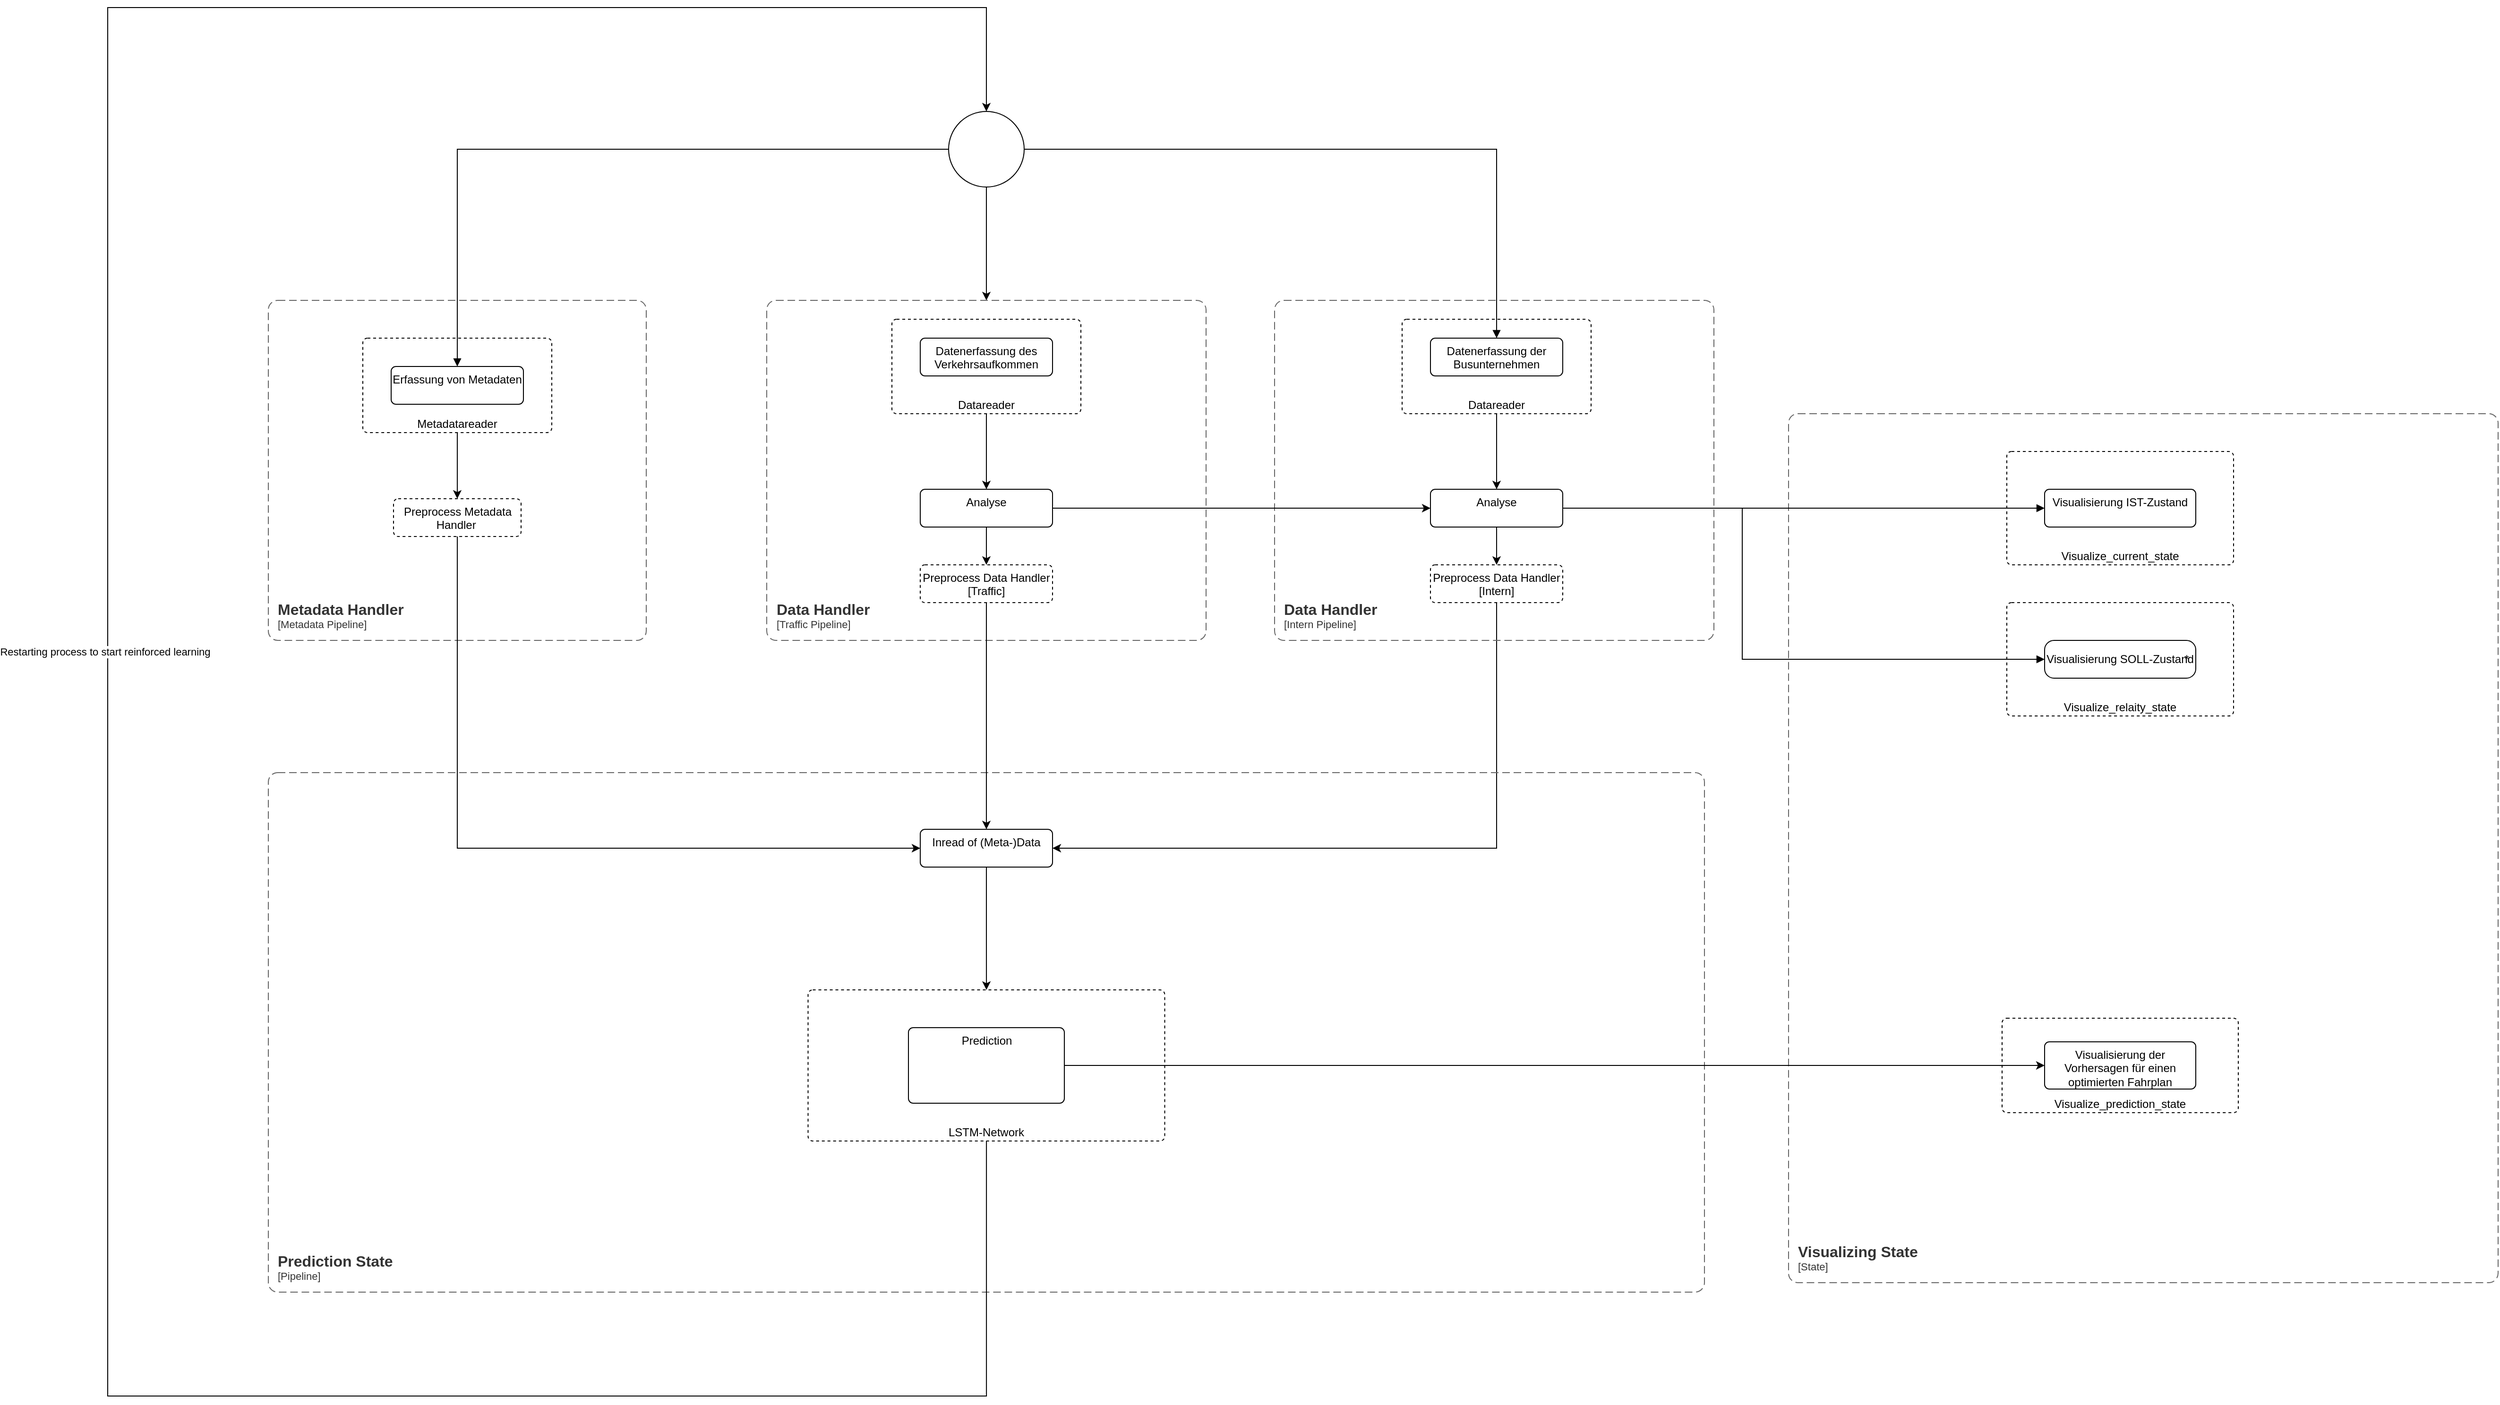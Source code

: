 <mxfile version="21.8.0" type="github">
  <diagram name="Page-1" id="e7e014a7-5840-1c2e-5031-d8a46d1fe8dd">
    <mxGraphModel dx="2459" dy="1360" grid="1" gridSize="10" guides="1" tooltips="1" connect="1" arrows="1" fold="1" page="1" pageScale="1" pageWidth="1169" pageHeight="826" background="none" math="0" shadow="0">
      <root>
        <mxCell id="0" />
        <mxCell id="1" parent="0" />
        <mxCell id="w7YyvavCYf3SFJFXQR49-45" value="Datenerfassung der Busunternehmen" style="html=1;align=center;verticalAlign=top;rounded=1;absoluteArcSize=1;arcSize=10;dashed=0;whiteSpace=wrap;" vertex="1" parent="1">
          <mxGeometry x="790" y="320" width="140" height="40" as="geometry" />
        </mxCell>
        <mxCell id="w7YyvavCYf3SFJFXQR49-46" value="Erfassung von Metadaten" style="html=1;align=center;verticalAlign=top;rounded=1;absoluteArcSize=1;arcSize=10;dashed=0;whiteSpace=wrap;" vertex="1" parent="1">
          <mxGeometry x="-310" y="350" width="140" height="40" as="geometry" />
        </mxCell>
        <mxCell id="w7YyvavCYf3SFJFXQR49-67" value="" style="edgeStyle=orthogonalEdgeStyle;rounded=0;orthogonalLoop=1;jettySize=auto;html=1;" edge="1" parent="1" source="w7YyvavCYf3SFJFXQR49-48" target="w7YyvavCYf3SFJFXQR49-49">
          <mxGeometry relative="1" as="geometry" />
        </mxCell>
        <mxCell id="w7YyvavCYf3SFJFXQR49-75" value="" style="edgeStyle=orthogonalEdgeStyle;rounded=0;orthogonalLoop=1;jettySize=auto;html=1;entryX=0.5;entryY=0;entryDx=0;entryDy=0;" edge="1" parent="1" source="w7YyvavCYf3SFJFXQR49-47" target="w7YyvavCYf3SFJFXQR49-70">
          <mxGeometry relative="1" as="geometry">
            <mxPoint x="380" y="560" as="targetPoint" />
          </mxGeometry>
        </mxCell>
        <mxCell id="w7YyvavCYf3SFJFXQR49-47" value="Metadatareader" style="html=1;align=center;verticalAlign=bottom;rounded=1;absoluteArcSize=1;arcSize=10;dashed=1;whiteSpace=wrap;fillColor=none;" vertex="1" parent="1">
          <mxGeometry x="-340" y="320" width="200" height="100" as="geometry" />
        </mxCell>
        <mxCell id="w7YyvavCYf3SFJFXQR49-48" value="Datareader" style="html=1;align=center;verticalAlign=bottom;rounded=1;absoluteArcSize=1;arcSize=10;dashed=1;whiteSpace=wrap;fillColor=none;" vertex="1" parent="1">
          <mxGeometry x="760" y="300" width="200" height="100" as="geometry" />
        </mxCell>
        <mxCell id="w7YyvavCYf3SFJFXQR49-78" value="" style="edgeStyle=orthogonalEdgeStyle;rounded=0;orthogonalLoop=1;jettySize=auto;html=1;" edge="1" parent="1" source="w7YyvavCYf3SFJFXQR49-49" target="w7YyvavCYf3SFJFXQR49-50">
          <mxGeometry relative="1" as="geometry" />
        </mxCell>
        <mxCell id="w7YyvavCYf3SFJFXQR49-49" value="Analyse" style="html=1;align=center;verticalAlign=top;rounded=1;absoluteArcSize=1;arcSize=10;dashed=0;whiteSpace=wrap;" vertex="1" parent="1">
          <mxGeometry x="790" y="480" width="140" height="40" as="geometry" />
        </mxCell>
        <mxCell id="w7YyvavCYf3SFJFXQR49-82" value="" style="edgeStyle=orthogonalEdgeStyle;rounded=0;orthogonalLoop=1;jettySize=auto;html=1;entryX=1;entryY=0.5;entryDx=0;entryDy=0;" edge="1" parent="1" source="w7YyvavCYf3SFJFXQR49-50" target="w7YyvavCYf3SFJFXQR49-77">
          <mxGeometry relative="1" as="geometry">
            <mxPoint x="670" y="850" as="targetPoint" />
            <Array as="points">
              <mxPoint x="860" y="860" />
            </Array>
          </mxGeometry>
        </mxCell>
        <mxCell id="w7YyvavCYf3SFJFXQR49-50" value="Preprocess Data Handler&lt;br&gt;[Intern]" style="html=1;align=center;verticalAlign=top;rounded=1;absoluteArcSize=1;arcSize=10;dashed=1;whiteSpace=wrap;" vertex="1" parent="1">
          <mxGeometry x="790" y="560" width="140" height="40" as="geometry" />
        </mxCell>
        <object placeholders="1" c4Name="Data Handler" c4Type="" c4Application="Intern Pipeline" label="&lt;font style=&quot;font-size: 16px&quot;&gt;&lt;b&gt;&lt;div style=&quot;text-align: left&quot;&gt;%c4Name%&lt;/div&gt;&lt;/b&gt;&lt;/font&gt;&lt;div style=&quot;text-align: left&quot;&gt;[%c4Application%]&lt;/div&gt;" id="w7YyvavCYf3SFJFXQR49-51">
          <mxCell style="rounded=1;fontSize=11;whiteSpace=wrap;html=1;dashed=1;arcSize=20;fillColor=none;strokeColor=#666666;fontColor=#333333;labelBackgroundColor=none;align=left;verticalAlign=bottom;labelBorderColor=none;spacingTop=0;spacing=10;dashPattern=8 4;metaEdit=1;rotatable=0;perimeter=rectanglePerimeter;noLabel=0;labelPadding=0;allowArrows=0;connectable=0;expand=0;recursiveResize=0;editable=1;pointerEvents=0;absoluteArcSize=1;points=[[0.25,0,0],[0.5,0,0],[0.75,0,0],[1,0.25,0],[1,0.5,0],[1,0.75,0],[0.75,1,0],[0.5,1,0],[0.25,1,0],[0,0.75,0],[0,0.5,0],[0,0.25,0]];" vertex="1" parent="1">
            <mxGeometry x="625" y="280" width="465" height="360" as="geometry" />
          </mxCell>
        </object>
        <object placeholders="1" c4Name="Metadata Handler" c4Type="ContainerScopeBoundary" c4Application="Metadata Pipeline" label="&lt;font style=&quot;font-size: 16px&quot;&gt;&lt;b&gt;&lt;div style=&quot;text-align: left&quot;&gt;%c4Name%&lt;/div&gt;&lt;/b&gt;&lt;/font&gt;&lt;div style=&quot;text-align: left&quot;&gt;[%c4Application%]&lt;/div&gt;" id="w7YyvavCYf3SFJFXQR49-52">
          <mxCell style="rounded=1;fontSize=11;whiteSpace=wrap;html=1;dashed=1;arcSize=20;fillColor=none;strokeColor=#666666;fontColor=#333333;labelBackgroundColor=none;align=left;verticalAlign=bottom;labelBorderColor=none;spacingTop=0;spacing=10;dashPattern=8 4;metaEdit=1;rotatable=0;perimeter=rectanglePerimeter;noLabel=0;labelPadding=0;allowArrows=0;connectable=0;expand=0;recursiveResize=0;editable=1;pointerEvents=0;absoluteArcSize=1;points=[[0.25,0,0],[0.5,0,0],[0.75,0,0],[1,0.25,0],[1,0.5,0],[1,0.75,0],[0.75,1,0],[0.5,1,0],[0.25,1,0],[0,0.75,0],[0,0.5,0],[0,0.25,0]];" vertex="1" parent="1">
            <mxGeometry x="-440" y="280" width="400" height="360" as="geometry" />
          </mxCell>
        </object>
        <mxCell id="w7YyvavCYf3SFJFXQR49-53" value="" style="endArrow=block;endFill=1;html=1;edgeStyle=orthogonalEdgeStyle;align=left;verticalAlign=top;rounded=0;entryX=0.5;entryY=0;entryDx=0;entryDy=0;exitX=0;exitY=0.5;exitDx=0;exitDy=0;" edge="1" parent="1" source="w7YyvavCYf3SFJFXQR49-89" target="w7YyvavCYf3SFJFXQR49-46">
          <mxGeometry x="-1" relative="1" as="geometry">
            <mxPoint x="250" y="120" as="sourcePoint" />
            <mxPoint x="400" y="270" as="targetPoint" />
            <Array as="points">
              <mxPoint x="-240" y="120" />
            </Array>
          </mxGeometry>
        </mxCell>
        <mxCell id="w7YyvavCYf3SFJFXQR49-55" value="" style="endArrow=block;endFill=1;html=1;edgeStyle=orthogonalEdgeStyle;align=left;verticalAlign=top;rounded=0;exitX=1;exitY=0.5;exitDx=0;exitDy=0;entryX=0.5;entryY=0;entryDx=0;entryDy=0;" edge="1" parent="1" source="w7YyvavCYf3SFJFXQR49-89" target="w7YyvavCYf3SFJFXQR49-45">
          <mxGeometry x="-1" relative="1" as="geometry">
            <mxPoint x="625" y="120" as="sourcePoint" />
            <mxPoint x="860" y="280" as="targetPoint" />
          </mxGeometry>
        </mxCell>
        <object placeholders="1" c4Name="Visualizing State" c4Type="ContainerScopeBoundary" c4Application="State" label="&lt;font style=&quot;font-size: 16px&quot;&gt;&lt;b&gt;&lt;div style=&quot;text-align: left&quot;&gt;%c4Name%&lt;/div&gt;&lt;/b&gt;&lt;/font&gt;&lt;div style=&quot;text-align: left&quot;&gt;[%c4Application%]&lt;/div&gt;" id="w7YyvavCYf3SFJFXQR49-58">
          <mxCell style="rounded=1;fontSize=11;whiteSpace=wrap;html=1;dashed=1;arcSize=20;fillColor=none;strokeColor=#666666;fontColor=#333333;labelBackgroundColor=none;align=left;verticalAlign=bottom;labelBorderColor=none;spacingTop=0;spacing=10;dashPattern=8 4;metaEdit=1;rotatable=0;perimeter=rectanglePerimeter;noLabel=0;labelPadding=0;allowArrows=0;connectable=0;expand=0;recursiveResize=0;editable=1;pointerEvents=0;absoluteArcSize=1;points=[[0.25,0,0],[0.5,0,0],[0.75,0,0],[1,0.25,0],[1,0.5,0],[1,0.75,0],[0.75,1,0],[0.5,1,0],[0.25,1,0],[0,0.75,0],[0,0.5,0],[0,0.25,0]];" vertex="1" parent="1">
            <mxGeometry x="1169" y="400" width="751" height="920" as="geometry" />
          </mxCell>
        </object>
        <mxCell id="w7YyvavCYf3SFJFXQR49-59" value="" style="endArrow=block;endFill=1;html=1;edgeStyle=orthogonalEdgeStyle;align=left;verticalAlign=top;rounded=0;exitX=1;exitY=0.5;exitDx=0;exitDy=0;" edge="1" parent="1" source="w7YyvavCYf3SFJFXQR49-49">
          <mxGeometry x="-1" relative="1" as="geometry">
            <mxPoint x="970" y="620" as="sourcePoint" />
            <mxPoint x="1440" y="500" as="targetPoint" />
          </mxGeometry>
        </mxCell>
        <mxCell id="w7YyvavCYf3SFJFXQR49-66" style="edgeStyle=orthogonalEdgeStyle;rounded=0;orthogonalLoop=1;jettySize=auto;html=1;exitX=1;exitY=0.5;exitDx=0;exitDy=0;" edge="1" parent="1" source="w7YyvavCYf3SFJFXQR49-61">
          <mxGeometry relative="1" as="geometry">
            <mxPoint x="1580.263" y="500.105" as="targetPoint" />
          </mxGeometry>
        </mxCell>
        <mxCell id="w7YyvavCYf3SFJFXQR49-61" value="Visualisierung IST-Zustand" style="html=1;align=center;verticalAlign=top;rounded=1;absoluteArcSize=1;arcSize=10;dashed=0;whiteSpace=wrap;" vertex="1" parent="1">
          <mxGeometry x="1440" y="480" width="160" height="40" as="geometry" />
        </mxCell>
        <mxCell id="w7YyvavCYf3SFJFXQR49-62" value="" style="endArrow=block;endFill=1;html=1;edgeStyle=orthogonalEdgeStyle;align=left;verticalAlign=top;rounded=0;" edge="1" parent="1">
          <mxGeometry x="-0.875" y="-40" relative="1" as="geometry">
            <mxPoint x="1120" y="500" as="sourcePoint" />
            <mxPoint x="1440" y="660" as="targetPoint" />
            <Array as="points">
              <mxPoint x="1120" y="660" />
              <mxPoint x="1440" y="660" />
            </Array>
            <mxPoint y="1" as="offset" />
          </mxGeometry>
        </mxCell>
        <mxCell id="w7YyvavCYf3SFJFXQR49-68" value="Visualize_current_state" style="html=1;align=center;verticalAlign=bottom;rounded=1;absoluteArcSize=1;arcSize=10;dashed=1;whiteSpace=wrap;fillColor=none;" vertex="1" parent="1">
          <mxGeometry x="1400" y="440" width="240" height="120" as="geometry" />
        </mxCell>
        <mxCell id="w7YyvavCYf3SFJFXQR49-69" value="Visualize_relaity_state" style="html=1;align=center;verticalAlign=bottom;rounded=1;absoluteArcSize=1;arcSize=10;dashed=1;whiteSpace=wrap;fillColor=none;" vertex="1" parent="1">
          <mxGeometry x="1400" y="600" width="240" height="120" as="geometry" />
        </mxCell>
        <mxCell id="w7YyvavCYf3SFJFXQR49-64" value="Visualisierung SOLL-Zustand" style="html=1;dashed=0;rounded=1;absoluteArcSize=1;arcSize=20;verticalAlign=middle;align=center;whiteSpace=wrap;" vertex="1" parent="1">
          <mxGeometry x="1440" y="640" width="160" height="40" as="geometry" />
        </mxCell>
        <mxCell id="w7YyvavCYf3SFJFXQR49-65" value="*" style="text;resizeWidth=0;resizeHeight=0;points=[];part=1;verticalAlign=middle;align=center;html=1;" vertex="1" parent="w7YyvavCYf3SFJFXQR49-64">
          <mxGeometry x="1" y="0.5" width="20" height="20" relative="1" as="geometry">
            <mxPoint x="-20" y="-10" as="offset" />
          </mxGeometry>
        </mxCell>
        <mxCell id="w7YyvavCYf3SFJFXQR49-84" value="" style="edgeStyle=orthogonalEdgeStyle;rounded=0;orthogonalLoop=1;jettySize=auto;html=1;entryX=0;entryY=0.5;entryDx=0;entryDy=0;" edge="1" parent="1" source="w7YyvavCYf3SFJFXQR49-70" target="w7YyvavCYf3SFJFXQR49-77">
          <mxGeometry relative="1" as="geometry">
            <mxPoint x="480" y="850" as="targetPoint" />
            <Array as="points">
              <mxPoint x="-240" y="860" />
            </Array>
          </mxGeometry>
        </mxCell>
        <mxCell id="w7YyvavCYf3SFJFXQR49-70" value="Preprocess Metadata Handler&amp;nbsp;" style="html=1;align=center;verticalAlign=top;rounded=1;absoluteArcSize=1;arcSize=10;dashed=1;whiteSpace=wrap;" vertex="1" parent="1">
          <mxGeometry x="-307.5" y="490" width="135" height="40" as="geometry" />
        </mxCell>
        <object placeholders="1" c4Name="Prediction State" c4Type="ContainerScopeBoundary" c4Application="Pipeline" label="&lt;font style=&quot;font-size: 16px&quot;&gt;&lt;b&gt;&lt;div style=&quot;text-align: left&quot;&gt;%c4Name%&lt;/div&gt;&lt;/b&gt;&lt;/font&gt;&lt;div style=&quot;text-align: left&quot;&gt;[%c4Application%]&lt;/div&gt;" id="w7YyvavCYf3SFJFXQR49-76">
          <mxCell style="rounded=1;fontSize=11;whiteSpace=wrap;html=1;dashed=1;arcSize=20;fillColor=none;strokeColor=#666666;fontColor=#333333;labelBackgroundColor=none;align=left;verticalAlign=bottom;labelBorderColor=none;spacingTop=0;spacing=10;dashPattern=8 4;metaEdit=1;rotatable=0;perimeter=rectanglePerimeter;noLabel=0;labelPadding=0;allowArrows=0;connectable=0;expand=0;recursiveResize=0;editable=1;pointerEvents=0;absoluteArcSize=1;points=[[0.25,0,0],[0.5,0,0],[0.75,0,0],[1,0.25,0],[1,0.5,0],[1,0.75,0],[0.75,1,0],[0.5,1,0],[0.25,1,0],[0,0.75,0],[0,0.5,0],[0,0.25,0]];" vertex="1" parent="1">
            <mxGeometry x="-440" y="780" width="1520" height="550" as="geometry" />
          </mxCell>
        </object>
        <mxCell id="w7YyvavCYf3SFJFXQR49-122" value="" style="edgeStyle=orthogonalEdgeStyle;rounded=0;orthogonalLoop=1;jettySize=auto;html=1;entryX=0.5;entryY=0;entryDx=0;entryDy=0;" edge="1" parent="1" source="w7YyvavCYf3SFJFXQR49-85" target="w7YyvavCYf3SFJFXQR49-89">
          <mxGeometry relative="1" as="geometry">
            <mxPoint x="-780" y="-190" as="targetPoint" />
            <Array as="points">
              <mxPoint x="320" y="1440" />
              <mxPoint x="-610" y="1440" />
              <mxPoint x="-610" y="-30" />
              <mxPoint x="320" y="-30" />
            </Array>
          </mxGeometry>
        </mxCell>
        <mxCell id="w7YyvavCYf3SFJFXQR49-123" value="Restarting process to start reinforced learning" style="edgeLabel;html=1;align=center;verticalAlign=middle;resizable=0;points=[];" vertex="1" connectable="0" parent="w7YyvavCYf3SFJFXQR49-122">
          <mxGeometry x="0.072" y="3" relative="1" as="geometry">
            <mxPoint as="offset" />
          </mxGeometry>
        </mxCell>
        <mxCell id="w7YyvavCYf3SFJFXQR49-85" value="LSTM-Network" style="html=1;align=center;verticalAlign=bottom;rounded=1;absoluteArcSize=1;arcSize=10;dashed=1;whiteSpace=wrap;fillColor=none;" vertex="1" parent="1">
          <mxGeometry x="131.25" y="1010" width="377.5" height="160" as="geometry" />
        </mxCell>
        <mxCell id="w7YyvavCYf3SFJFXQR49-87" value="" style="edgeStyle=orthogonalEdgeStyle;rounded=0;orthogonalLoop=1;jettySize=auto;html=1;exitX=0.5;exitY=1;exitDx=0;exitDy=0;" edge="1" parent="1" source="w7YyvavCYf3SFJFXQR49-77" target="w7YyvavCYf3SFJFXQR49-85">
          <mxGeometry relative="1" as="geometry" />
        </mxCell>
        <mxCell id="w7YyvavCYf3SFJFXQR49-77" value="Inread of (Meta-)Data" style="html=1;align=center;verticalAlign=top;rounded=1;absoluteArcSize=1;arcSize=10;dashed=0;whiteSpace=wrap;" vertex="1" parent="1">
          <mxGeometry x="250" y="840" width="140" height="40" as="geometry" />
        </mxCell>
        <mxCell id="w7YyvavCYf3SFJFXQR49-91" value="" style="edgeStyle=orthogonalEdgeStyle;rounded=0;orthogonalLoop=1;jettySize=auto;html=1;" edge="1" parent="1" source="w7YyvavCYf3SFJFXQR49-86" target="w7YyvavCYf3SFJFXQR49-92">
          <mxGeometry relative="1" as="geometry">
            <mxPoint x="1390" y="1090" as="targetPoint" />
          </mxGeometry>
        </mxCell>
        <mxCell id="w7YyvavCYf3SFJFXQR49-86" value="Prediction" style="html=1;align=center;verticalAlign=top;rounded=1;absoluteArcSize=1;arcSize=10;dashed=0;whiteSpace=wrap;" vertex="1" parent="1">
          <mxGeometry x="237.5" y="1050" width="165" height="80" as="geometry" />
        </mxCell>
        <mxCell id="w7YyvavCYf3SFJFXQR49-88" value="Visualize_prediction_state" style="html=1;align=center;verticalAlign=bottom;rounded=1;absoluteArcSize=1;arcSize=10;dashed=1;whiteSpace=wrap;fillColor=none;" vertex="1" parent="1">
          <mxGeometry x="1395" y="1040" width="250" height="100" as="geometry" />
        </mxCell>
        <mxCell id="w7YyvavCYf3SFJFXQR49-104" value="" style="edgeStyle=orthogonalEdgeStyle;rounded=0;orthogonalLoop=1;jettySize=auto;html=1;" edge="1" parent="1" source="w7YyvavCYf3SFJFXQR49-89">
          <mxGeometry relative="1" as="geometry">
            <mxPoint x="320" y="280" as="targetPoint" />
          </mxGeometry>
        </mxCell>
        <mxCell id="w7YyvavCYf3SFJFXQR49-89" value="" style="ellipse;" vertex="1" parent="1">
          <mxGeometry x="280" y="80" width="80" height="80" as="geometry" />
        </mxCell>
        <mxCell id="w7YyvavCYf3SFJFXQR49-92" value="Visualisierung der Vorhersagen für einen optimierten Fahrplan" style="html=1;align=center;verticalAlign=top;rounded=1;absoluteArcSize=1;arcSize=10;dashed=0;whiteSpace=wrap;" vertex="1" parent="1">
          <mxGeometry x="1440" y="1065" width="160" height="50" as="geometry" />
        </mxCell>
        <object placeholders="1" c4Name="Data Handler" c4Type="" c4Application="Traffic Pipeline" label="&lt;font style=&quot;font-size: 16px&quot;&gt;&lt;b&gt;&lt;div style=&quot;text-align: left&quot;&gt;%c4Name%&lt;/div&gt;&lt;/b&gt;&lt;/font&gt;&lt;div style=&quot;text-align: left&quot;&gt;[%c4Application%]&lt;/div&gt;" id="w7YyvavCYf3SFJFXQR49-96">
          <mxCell style="rounded=1;fontSize=11;whiteSpace=wrap;html=1;dashed=1;arcSize=20;fillColor=none;strokeColor=#666666;fontColor=#333333;labelBackgroundColor=none;align=left;verticalAlign=bottom;labelBorderColor=none;spacingTop=0;spacing=10;dashPattern=8 4;metaEdit=1;rotatable=0;perimeter=rectanglePerimeter;noLabel=0;labelPadding=0;allowArrows=0;connectable=0;expand=0;recursiveResize=0;editable=1;pointerEvents=0;absoluteArcSize=1;points=[[0.25,0,0],[0.5,0,0],[0.75,0,0],[1,0.25,0],[1,0.5,0],[1,0.75,0],[0.75,1,0],[0.5,1,0],[0.25,1,0],[0,0.75,0],[0,0.5,0],[0,0.25,0]];" vertex="1" parent="1">
            <mxGeometry x="87.5" y="280" width="465" height="360" as="geometry" />
          </mxCell>
        </object>
        <mxCell id="w7YyvavCYf3SFJFXQR49-110" value="" style="edgeStyle=orthogonalEdgeStyle;rounded=0;orthogonalLoop=1;jettySize=auto;html=1;" edge="1" parent="1" source="w7YyvavCYf3SFJFXQR49-105" target="w7YyvavCYf3SFJFXQR49-107">
          <mxGeometry relative="1" as="geometry" />
        </mxCell>
        <mxCell id="w7YyvavCYf3SFJFXQR49-105" value="Datareader" style="html=1;align=center;verticalAlign=bottom;rounded=1;absoluteArcSize=1;arcSize=10;dashed=1;whiteSpace=wrap;fillColor=none;" vertex="1" parent="1">
          <mxGeometry x="220" y="300" width="200" height="100" as="geometry" />
        </mxCell>
        <mxCell id="w7YyvavCYf3SFJFXQR49-106" value="Datenerfassung des Verkehrsaufkommen" style="html=1;align=center;verticalAlign=top;rounded=1;absoluteArcSize=1;arcSize=10;dashed=0;whiteSpace=wrap;" vertex="1" parent="1">
          <mxGeometry x="250" y="320" width="140" height="40" as="geometry" />
        </mxCell>
        <mxCell id="w7YyvavCYf3SFJFXQR49-109" value="" style="edgeStyle=orthogonalEdgeStyle;rounded=0;orthogonalLoop=1;jettySize=auto;html=1;entryX=0;entryY=0.5;entryDx=0;entryDy=0;" edge="1" parent="1" source="w7YyvavCYf3SFJFXQR49-107" target="w7YyvavCYf3SFJFXQR49-49">
          <mxGeometry relative="1" as="geometry">
            <mxPoint x="540.0" y="500" as="targetPoint" />
          </mxGeometry>
        </mxCell>
        <mxCell id="w7YyvavCYf3SFJFXQR49-112" value="" style="edgeStyle=orthogonalEdgeStyle;rounded=0;orthogonalLoop=1;jettySize=auto;html=1;" edge="1" parent="1" source="w7YyvavCYf3SFJFXQR49-107" target="w7YyvavCYf3SFJFXQR49-111">
          <mxGeometry relative="1" as="geometry" />
        </mxCell>
        <mxCell id="w7YyvavCYf3SFJFXQR49-107" value="Analyse" style="html=1;align=center;verticalAlign=top;rounded=1;absoluteArcSize=1;arcSize=10;dashed=0;whiteSpace=wrap;" vertex="1" parent="1">
          <mxGeometry x="250" y="480" width="140" height="40" as="geometry" />
        </mxCell>
        <mxCell id="w7YyvavCYf3SFJFXQR49-114" value="" style="edgeStyle=orthogonalEdgeStyle;rounded=0;orthogonalLoop=1;jettySize=auto;html=1;entryX=0.5;entryY=0;entryDx=0;entryDy=0;" edge="1" parent="1" source="w7YyvavCYf3SFJFXQR49-111" target="w7YyvavCYf3SFJFXQR49-77">
          <mxGeometry relative="1" as="geometry">
            <mxPoint x="320.0" y="700" as="targetPoint" />
          </mxGeometry>
        </mxCell>
        <mxCell id="w7YyvavCYf3SFJFXQR49-111" value="Preprocess Data Handler&lt;br&gt;[Traffic]" style="html=1;align=center;verticalAlign=top;rounded=1;absoluteArcSize=1;arcSize=10;dashed=1;whiteSpace=wrap;" vertex="1" parent="1">
          <mxGeometry x="250" y="560" width="140" height="40" as="geometry" />
        </mxCell>
      </root>
    </mxGraphModel>
  </diagram>
</mxfile>
